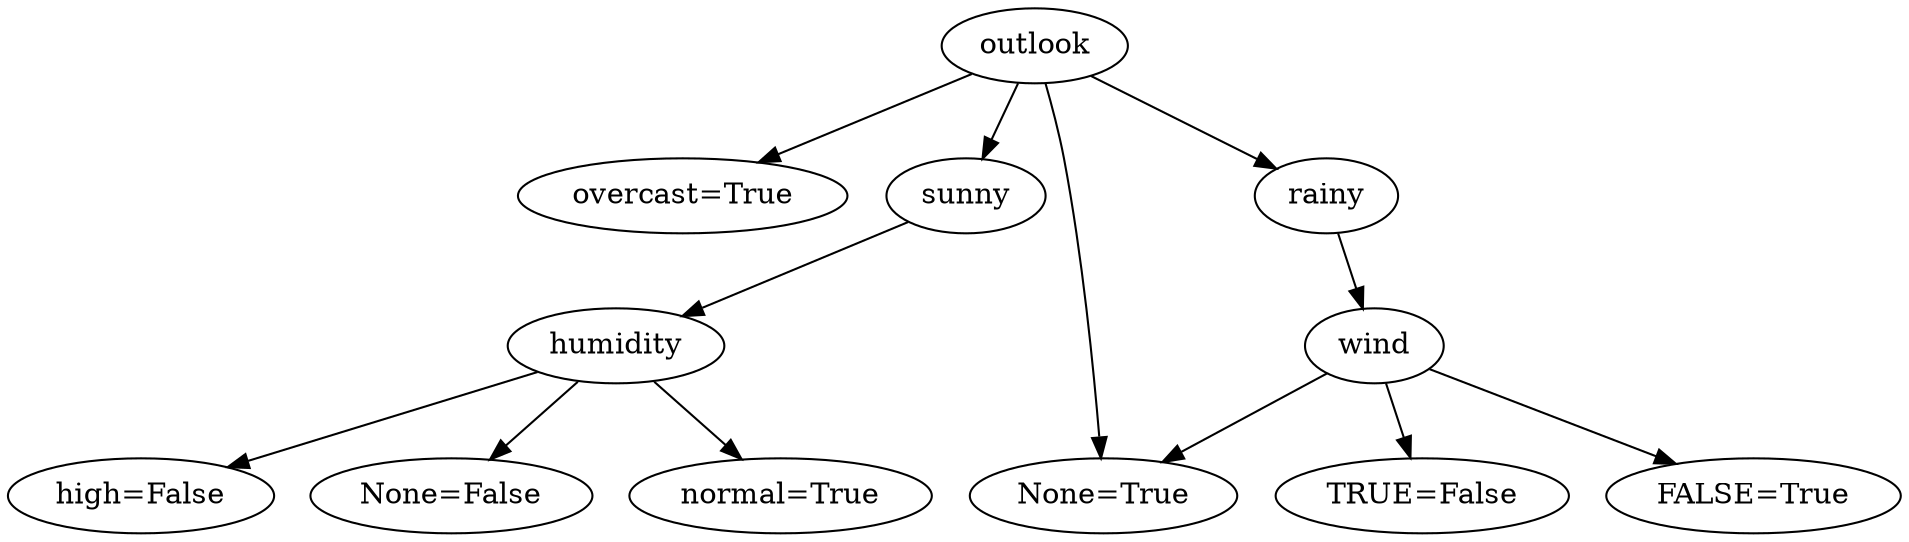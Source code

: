 strict digraph  {
	outlook -> "overcast=True";
	outlook -> sunny;
	outlook -> rainy;
	outlook -> "None=True";
	sunny -> humidity;
	rainy -> wind;
	humidity -> "high=False";
	humidity -> "None=False";
	humidity -> "normal=True";
	wind -> "TRUE=False";
	wind -> "None=True";
	wind -> "FALSE=True";
}
